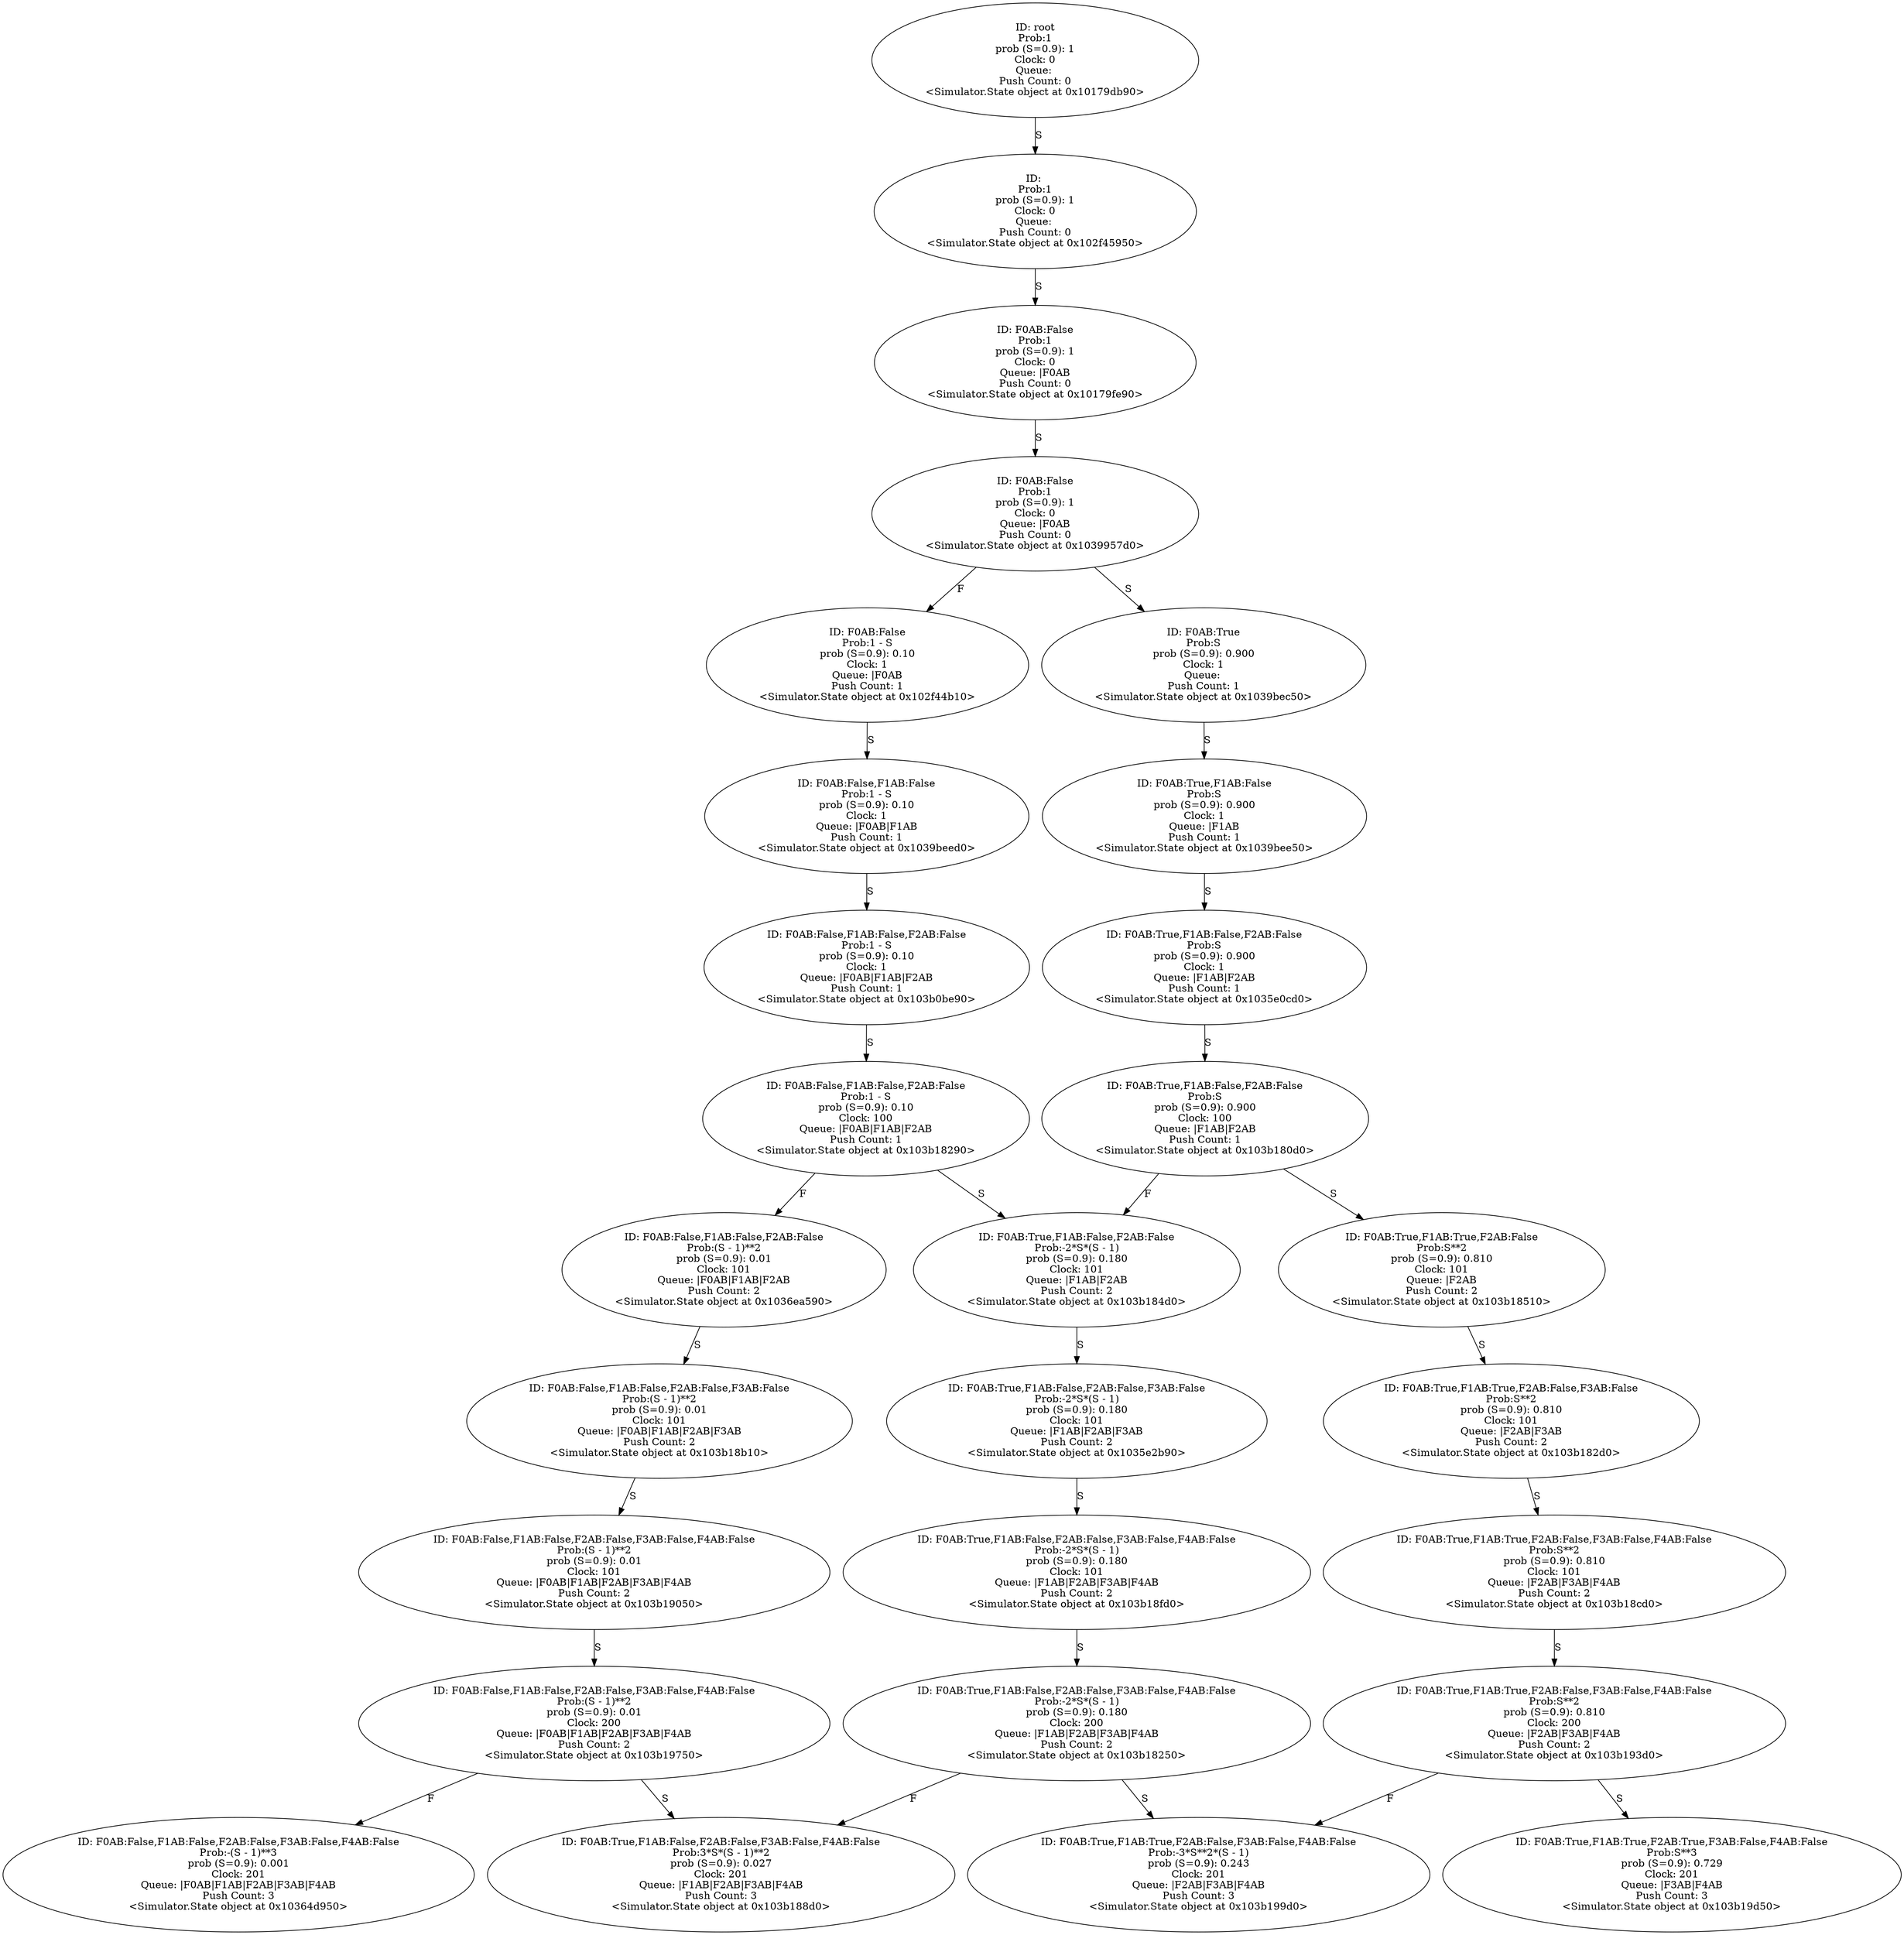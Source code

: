 digraph "./Output/./controled_frequency_S100_R50_t0_tPlus200" {
	<Simulator.State object at 0x10179db90> [label="ID: root
Prob:1
prob (S=0.9): 1
Clock: 0
Queue: 
Push Count: 0
<Simulator.State object at 0x10179db90>"]
	<Simulator.State object at 0x10179db90> -> <Simulator.State object at 0x102f45950> [label=S]
	<Simulator.State object at 0x102f45950> [label="ID: 
Prob:1
prob (S=0.9): 1
Clock: 0
Queue: 
Push Count: 0
<Simulator.State object at 0x102f45950>"]
	<Simulator.State object at 0x102f45950> -> <Simulator.State object at 0x10179fe90> [label=S]
	<Simulator.State object at 0x10179fe90> [label="ID: F0AB:False
Prob:1
prob (S=0.9): 1
Clock: 0
Queue: |F0AB
Push Count: 0
<Simulator.State object at 0x10179fe90>"]
	<Simulator.State object at 0x10179fe90> -> <Simulator.State object at 0x1039957d0> [label=S]
	<Simulator.State object at 0x1039957d0> [label="ID: F0AB:False
Prob:1
prob (S=0.9): 1
Clock: 0
Queue: |F0AB
Push Count: 0
<Simulator.State object at 0x1039957d0>"]
	<Simulator.State object at 0x1039957d0> -> <Simulator.State object at 0x102f44b10> [label=F]
	<Simulator.State object at 0x1039957d0> -> <Simulator.State object at 0x1039bec50> [label=S]
	<Simulator.State object at 0x102f44b10> [label="ID: F0AB:False
Prob:1 - S
prob (S=0.9): 0.10
Clock: 1
Queue: |F0AB
Push Count: 1
<Simulator.State object at 0x102f44b10>"]
	<Simulator.State object at 0x102f44b10> -> <Simulator.State object at 0x1039beed0> [label=S]
	<Simulator.State object at 0x1039bec50> [label="ID: F0AB:True
Prob:S
prob (S=0.9): 0.900
Clock: 1
Queue: 
Push Count: 1
<Simulator.State object at 0x1039bec50>"]
	<Simulator.State object at 0x1039bec50> -> <Simulator.State object at 0x1039bee50> [label=S]
	<Simulator.State object at 0x1039beed0> [label="ID: F0AB:False,F1AB:False
Prob:1 - S
prob (S=0.9): 0.10
Clock: 1
Queue: |F0AB|F1AB
Push Count: 1
<Simulator.State object at 0x1039beed0>"]
	<Simulator.State object at 0x1039beed0> -> <Simulator.State object at 0x103b0be90> [label=S]
	<Simulator.State object at 0x1039bee50> [label="ID: F0AB:True,F1AB:False
Prob:S
prob (S=0.9): 0.900
Clock: 1
Queue: |F1AB
Push Count: 1
<Simulator.State object at 0x1039bee50>"]
	<Simulator.State object at 0x1039bee50> -> <Simulator.State object at 0x1035e0cd0> [label=S]
	<Simulator.State object at 0x103b0be90> [label="ID: F0AB:False,F1AB:False,F2AB:False
Prob:1 - S
prob (S=0.9): 0.10
Clock: 1
Queue: |F0AB|F1AB|F2AB
Push Count: 1
<Simulator.State object at 0x103b0be90>"]
	<Simulator.State object at 0x103b0be90> -> <Simulator.State object at 0x103b18290> [label=S]
	<Simulator.State object at 0x1035e0cd0> [label="ID: F0AB:True,F1AB:False,F2AB:False
Prob:S
prob (S=0.9): 0.900
Clock: 1
Queue: |F1AB|F2AB
Push Count: 1
<Simulator.State object at 0x1035e0cd0>"]
	<Simulator.State object at 0x1035e0cd0> -> <Simulator.State object at 0x103b180d0> [label=S]
	<Simulator.State object at 0x103b18290> [label="ID: F0AB:False,F1AB:False,F2AB:False
Prob:1 - S
prob (S=0.9): 0.10
Clock: 100
Queue: |F0AB|F1AB|F2AB
Push Count: 1
<Simulator.State object at 0x103b18290>"]
	<Simulator.State object at 0x103b18290> -> <Simulator.State object at 0x1036ea590> [label=F]
	<Simulator.State object at 0x103b18290> -> <Simulator.State object at 0x103b184d0> [label=S]
	<Simulator.State object at 0x103b180d0> [label="ID: F0AB:True,F1AB:False,F2AB:False
Prob:S
prob (S=0.9): 0.900
Clock: 100
Queue: |F1AB|F2AB
Push Count: 1
<Simulator.State object at 0x103b180d0>"]
	<Simulator.State object at 0x103b180d0> -> <Simulator.State object at 0x103b184d0> [label=F]
	<Simulator.State object at 0x103b180d0> -> <Simulator.State object at 0x103b18510> [label=S]
	<Simulator.State object at 0x1036ea590> [label="ID: F0AB:False,F1AB:False,F2AB:False
Prob:(S - 1)**2
prob (S=0.9): 0.01
Clock: 101
Queue: |F0AB|F1AB|F2AB
Push Count: 2
<Simulator.State object at 0x1036ea590>"]
	<Simulator.State object at 0x1036ea590> -> <Simulator.State object at 0x103b18b10> [label=S]
	<Simulator.State object at 0x103b184d0> [label="ID: F0AB:True,F1AB:False,F2AB:False
Prob:-2*S*(S - 1)
prob (S=0.9): 0.180
Clock: 101
Queue: |F1AB|F2AB
Push Count: 2
<Simulator.State object at 0x103b184d0>"]
	<Simulator.State object at 0x103b184d0> -> <Simulator.State object at 0x1035e2b90> [label=S]
	<Simulator.State object at 0x103b18510> [label="ID: F0AB:True,F1AB:True,F2AB:False
Prob:S**2
prob (S=0.9): 0.810
Clock: 101
Queue: |F2AB
Push Count: 2
<Simulator.State object at 0x103b18510>"]
	<Simulator.State object at 0x103b18510> -> <Simulator.State object at 0x103b182d0> [label=S]
	<Simulator.State object at 0x103b18b10> [label="ID: F0AB:False,F1AB:False,F2AB:False,F3AB:False
Prob:(S - 1)**2
prob (S=0.9): 0.01
Clock: 101
Queue: |F0AB|F1AB|F2AB|F3AB
Push Count: 2
<Simulator.State object at 0x103b18b10>"]
	<Simulator.State object at 0x103b18b10> -> <Simulator.State object at 0x103b19050> [label=S]
	<Simulator.State object at 0x1035e2b90> [label="ID: F0AB:True,F1AB:False,F2AB:False,F3AB:False
Prob:-2*S*(S - 1)
prob (S=0.9): 0.180
Clock: 101
Queue: |F1AB|F2AB|F3AB
Push Count: 2
<Simulator.State object at 0x1035e2b90>"]
	<Simulator.State object at 0x1035e2b90> -> <Simulator.State object at 0x103b18fd0> [label=S]
	<Simulator.State object at 0x103b182d0> [label="ID: F0AB:True,F1AB:True,F2AB:False,F3AB:False
Prob:S**2
prob (S=0.9): 0.810
Clock: 101
Queue: |F2AB|F3AB
Push Count: 2
<Simulator.State object at 0x103b182d0>"]
	<Simulator.State object at 0x103b182d0> -> <Simulator.State object at 0x103b18cd0> [label=S]
	<Simulator.State object at 0x103b19050> [label="ID: F0AB:False,F1AB:False,F2AB:False,F3AB:False,F4AB:False
Prob:(S - 1)**2
prob (S=0.9): 0.01
Clock: 101
Queue: |F0AB|F1AB|F2AB|F3AB|F4AB
Push Count: 2
<Simulator.State object at 0x103b19050>"]
	<Simulator.State object at 0x103b19050> -> <Simulator.State object at 0x103b19750> [label=S]
	<Simulator.State object at 0x103b18fd0> [label="ID: F0AB:True,F1AB:False,F2AB:False,F3AB:False,F4AB:False
Prob:-2*S*(S - 1)
prob (S=0.9): 0.180
Clock: 101
Queue: |F1AB|F2AB|F3AB|F4AB
Push Count: 2
<Simulator.State object at 0x103b18fd0>"]
	<Simulator.State object at 0x103b18fd0> -> <Simulator.State object at 0x103b18250> [label=S]
	<Simulator.State object at 0x103b18cd0> [label="ID: F0AB:True,F1AB:True,F2AB:False,F3AB:False,F4AB:False
Prob:S**2
prob (S=0.9): 0.810
Clock: 101
Queue: |F2AB|F3AB|F4AB
Push Count: 2
<Simulator.State object at 0x103b18cd0>"]
	<Simulator.State object at 0x103b18cd0> -> <Simulator.State object at 0x103b193d0> [label=S]
	<Simulator.State object at 0x103b19750> [label="ID: F0AB:False,F1AB:False,F2AB:False,F3AB:False,F4AB:False
Prob:(S - 1)**2
prob (S=0.9): 0.01
Clock: 200
Queue: |F0AB|F1AB|F2AB|F3AB|F4AB
Push Count: 2
<Simulator.State object at 0x103b19750>"]
	<Simulator.State object at 0x103b19750> -> <Simulator.State object at 0x10364d950> [label=F]
	<Simulator.State object at 0x103b19750> -> <Simulator.State object at 0x103b188d0> [label=S]
	<Simulator.State object at 0x103b18250> [label="ID: F0AB:True,F1AB:False,F2AB:False,F3AB:False,F4AB:False
Prob:-2*S*(S - 1)
prob (S=0.9): 0.180
Clock: 200
Queue: |F1AB|F2AB|F3AB|F4AB
Push Count: 2
<Simulator.State object at 0x103b18250>"]
	<Simulator.State object at 0x103b18250> -> <Simulator.State object at 0x103b188d0> [label=F]
	<Simulator.State object at 0x103b18250> -> <Simulator.State object at 0x103b199d0> [label=S]
	<Simulator.State object at 0x103b193d0> [label="ID: F0AB:True,F1AB:True,F2AB:False,F3AB:False,F4AB:False
Prob:S**2
prob (S=0.9): 0.810
Clock: 200
Queue: |F2AB|F3AB|F4AB
Push Count: 2
<Simulator.State object at 0x103b193d0>"]
	<Simulator.State object at 0x103b193d0> -> <Simulator.State object at 0x103b199d0> [label=F]
	<Simulator.State object at 0x103b193d0> -> <Simulator.State object at 0x103b19d50> [label=S]
	<Simulator.State object at 0x10364d950> [label="ID: F0AB:False,F1AB:False,F2AB:False,F3AB:False,F4AB:False
Prob:-(S - 1)**3
prob (S=0.9): 0.001
Clock: 201
Queue: |F0AB|F1AB|F2AB|F3AB|F4AB
Push Count: 3
<Simulator.State object at 0x10364d950>"]
	<Simulator.State object at 0x103b188d0> [label="ID: F0AB:True,F1AB:False,F2AB:False,F3AB:False,F4AB:False
Prob:3*S*(S - 1)**2
prob (S=0.9): 0.027
Clock: 201
Queue: |F1AB|F2AB|F3AB|F4AB
Push Count: 3
<Simulator.State object at 0x103b188d0>"]
	<Simulator.State object at 0x103b199d0> [label="ID: F0AB:True,F1AB:True,F2AB:False,F3AB:False,F4AB:False
Prob:-3*S**2*(S - 1)
prob (S=0.9): 0.243
Clock: 201
Queue: |F2AB|F3AB|F4AB
Push Count: 3
<Simulator.State object at 0x103b199d0>"]
	<Simulator.State object at 0x103b19d50> [label="ID: F0AB:True,F1AB:True,F2AB:True,F3AB:False,F4AB:False
Prob:S**3
prob (S=0.9): 0.729
Clock: 201
Queue: |F3AB|F4AB
Push Count: 3
<Simulator.State object at 0x103b19d50>"]
}
